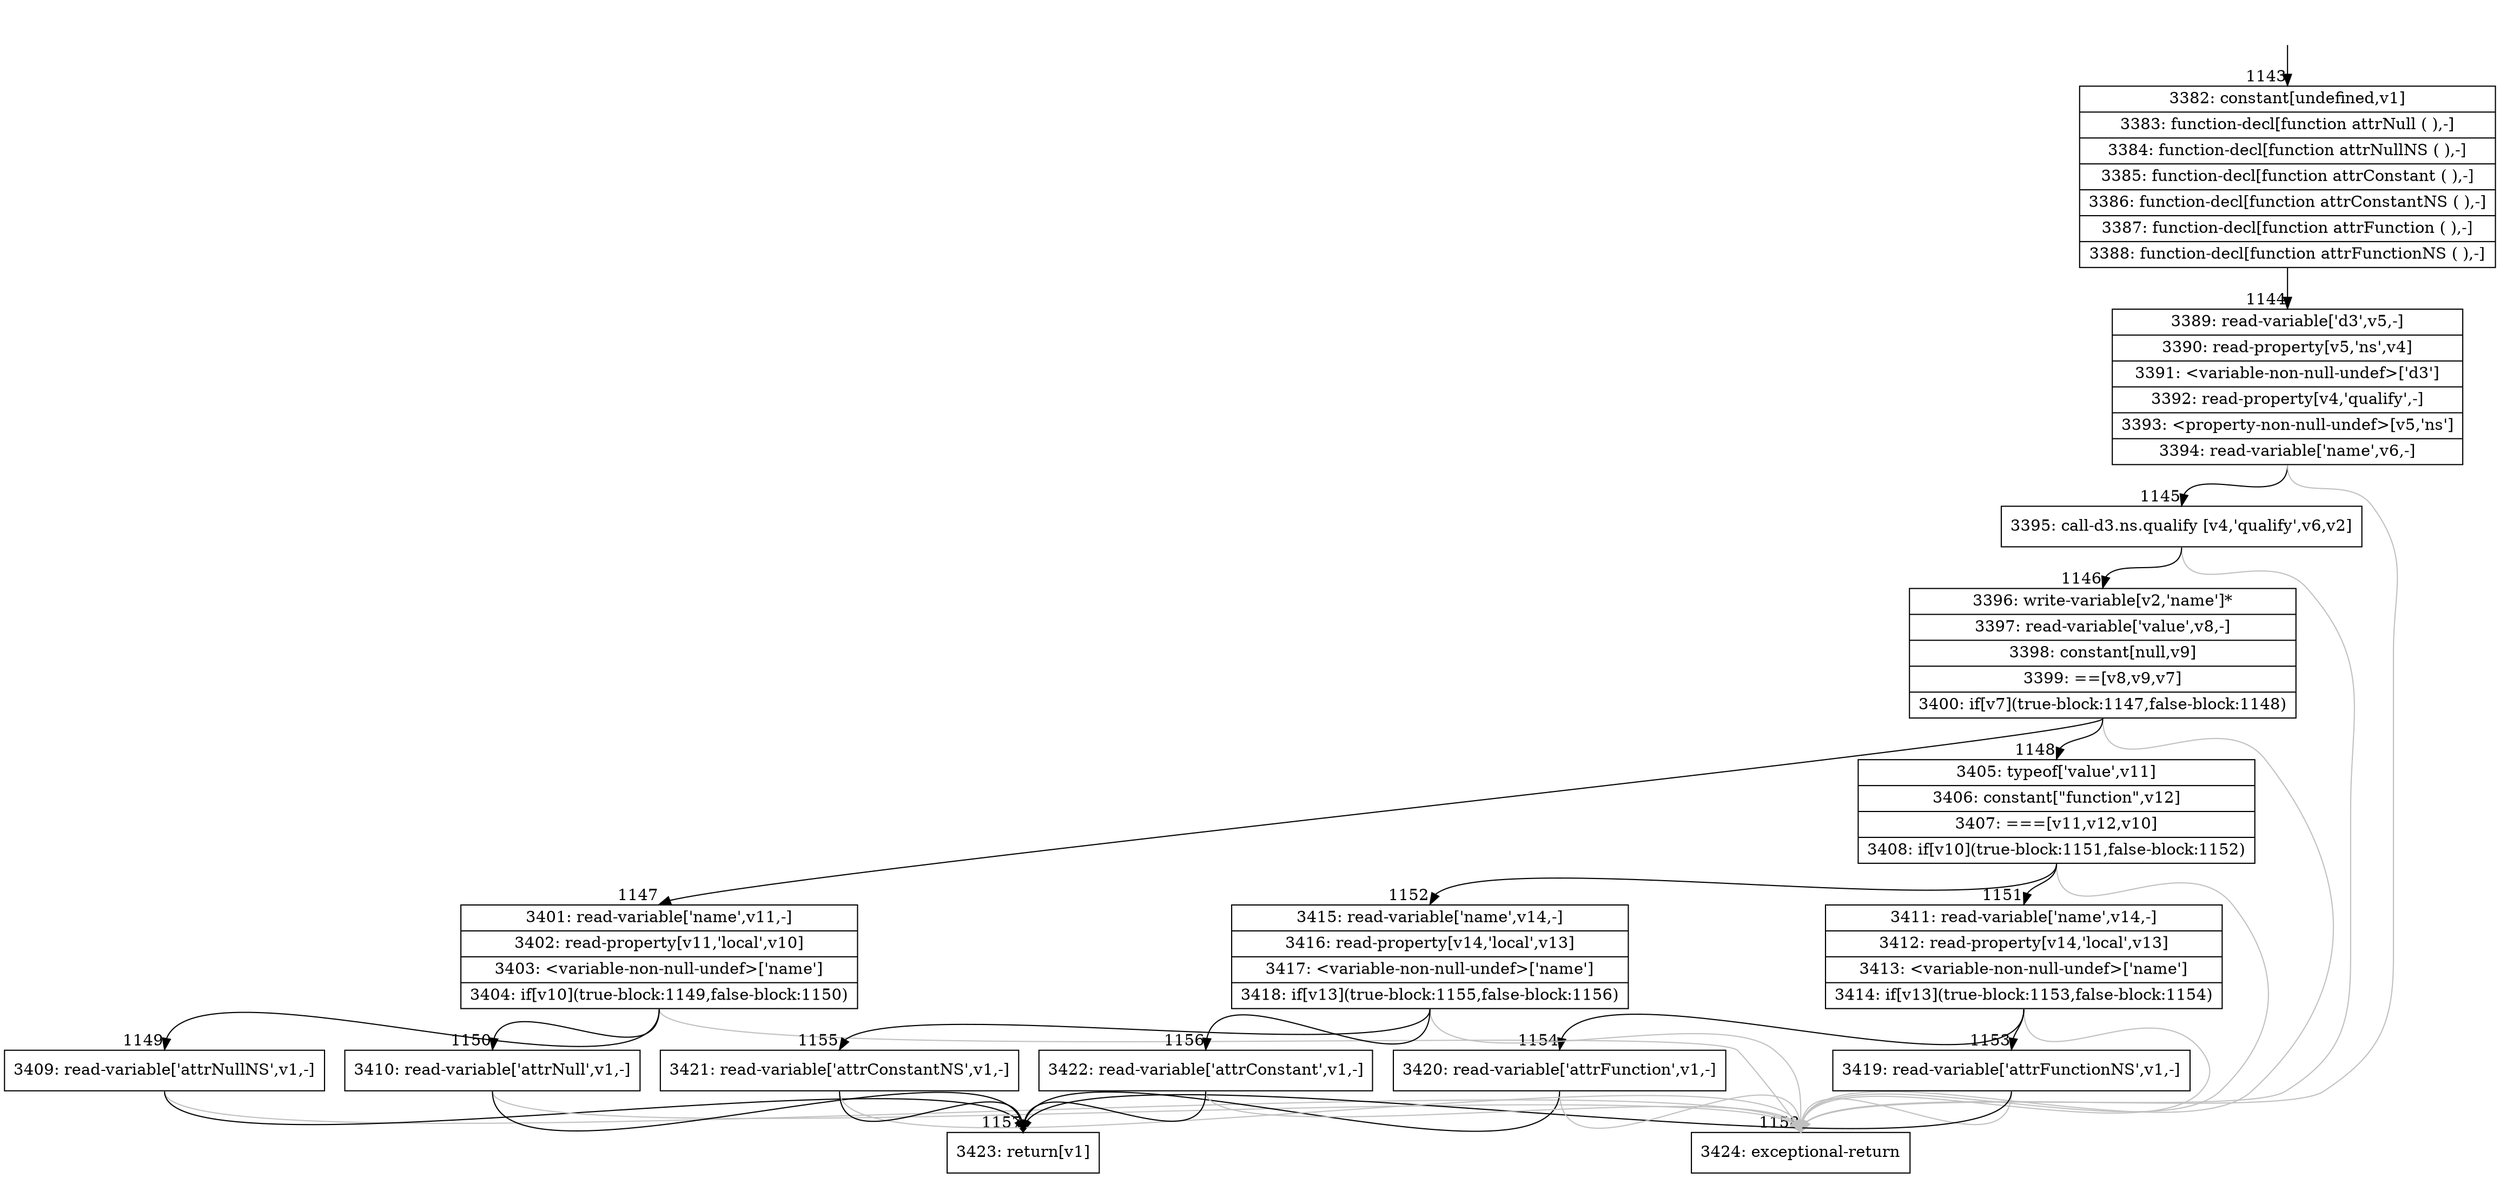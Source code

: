 digraph {
rankdir="TD"
BB_entry108[shape=none,label=""];
BB_entry108 -> BB1143 [tailport=s, headport=n, headlabel="    1143"]
BB1143 [shape=record label="{3382: constant[undefined,v1]|3383: function-decl[function attrNull ( ),-]|3384: function-decl[function attrNullNS ( ),-]|3385: function-decl[function attrConstant ( ),-]|3386: function-decl[function attrConstantNS ( ),-]|3387: function-decl[function attrFunction ( ),-]|3388: function-decl[function attrFunctionNS ( ),-]}" ] 
BB1143 -> BB1144 [tailport=s, headport=n, headlabel="      1144"]
BB1144 [shape=record label="{3389: read-variable['d3',v5,-]|3390: read-property[v5,'ns',v4]|3391: \<variable-non-null-undef\>['d3']|3392: read-property[v4,'qualify',-]|3393: \<property-non-null-undef\>[v5,'ns']|3394: read-variable['name',v6,-]}" ] 
BB1144 -> BB1145 [tailport=s, headport=n, headlabel="      1145"]
BB1144 -> BB1158 [tailport=s, headport=n, color=gray, headlabel="      1158"]
BB1145 [shape=record label="{3395: call-d3.ns.qualify [v4,'qualify',v6,v2]}" ] 
BB1145 -> BB1146 [tailport=s, headport=n, headlabel="      1146"]
BB1145 -> BB1158 [tailport=s, headport=n, color=gray]
BB1146 [shape=record label="{3396: write-variable[v2,'name']*|3397: read-variable['value',v8,-]|3398: constant[null,v9]|3399: ==[v8,v9,v7]|3400: if[v7](true-block:1147,false-block:1148)}" ] 
BB1146 -> BB1147 [tailport=s, headport=n, headlabel="      1147"]
BB1146 -> BB1148 [tailport=s, headport=n, headlabel="      1148"]
BB1146 -> BB1158 [tailport=s, headport=n, color=gray]
BB1147 [shape=record label="{3401: read-variable['name',v11,-]|3402: read-property[v11,'local',v10]|3403: \<variable-non-null-undef\>['name']|3404: if[v10](true-block:1149,false-block:1150)}" ] 
BB1147 -> BB1149 [tailport=s, headport=n, headlabel="      1149"]
BB1147 -> BB1150 [tailport=s, headport=n, headlabel="      1150"]
BB1147 -> BB1158 [tailport=s, headport=n, color=gray]
BB1148 [shape=record label="{3405: typeof['value',v11]|3406: constant[\"function\",v12]|3407: ===[v11,v12,v10]|3408: if[v10](true-block:1151,false-block:1152)}" ] 
BB1148 -> BB1151 [tailport=s, headport=n, headlabel="      1151"]
BB1148 -> BB1152 [tailport=s, headport=n, headlabel="      1152"]
BB1148 -> BB1158 [tailport=s, headport=n, color=gray]
BB1149 [shape=record label="{3409: read-variable['attrNullNS',v1,-]}" ] 
BB1149 -> BB1157 [tailport=s, headport=n, headlabel="      1157"]
BB1149 -> BB1158 [tailport=s, headport=n, color=gray]
BB1150 [shape=record label="{3410: read-variable['attrNull',v1,-]}" ] 
BB1150 -> BB1157 [tailport=s, headport=n]
BB1150 -> BB1158 [tailport=s, headport=n, color=gray]
BB1151 [shape=record label="{3411: read-variable['name',v14,-]|3412: read-property[v14,'local',v13]|3413: \<variable-non-null-undef\>['name']|3414: if[v13](true-block:1153,false-block:1154)}" ] 
BB1151 -> BB1153 [tailport=s, headport=n, headlabel="      1153"]
BB1151 -> BB1154 [tailport=s, headport=n, headlabel="      1154"]
BB1151 -> BB1158 [tailport=s, headport=n, color=gray]
BB1152 [shape=record label="{3415: read-variable['name',v14,-]|3416: read-property[v14,'local',v13]|3417: \<variable-non-null-undef\>['name']|3418: if[v13](true-block:1155,false-block:1156)}" ] 
BB1152 -> BB1155 [tailport=s, headport=n, headlabel="      1155"]
BB1152 -> BB1156 [tailport=s, headport=n, headlabel="      1156"]
BB1152 -> BB1158 [tailport=s, headport=n, color=gray]
BB1153 [shape=record label="{3419: read-variable['attrFunctionNS',v1,-]}" ] 
BB1153 -> BB1157 [tailport=s, headport=n]
BB1153 -> BB1158 [tailport=s, headport=n, color=gray]
BB1154 [shape=record label="{3420: read-variable['attrFunction',v1,-]}" ] 
BB1154 -> BB1157 [tailport=s, headport=n]
BB1154 -> BB1158 [tailport=s, headport=n, color=gray]
BB1155 [shape=record label="{3421: read-variable['attrConstantNS',v1,-]}" ] 
BB1155 -> BB1157 [tailport=s, headport=n]
BB1155 -> BB1158 [tailport=s, headport=n, color=gray]
BB1156 [shape=record label="{3422: read-variable['attrConstant',v1,-]}" ] 
BB1156 -> BB1157 [tailport=s, headport=n]
BB1156 -> BB1158 [tailport=s, headport=n, color=gray]
BB1157 [shape=record label="{3423: return[v1]}" ] 
BB1158 [shape=record label="{3424: exceptional-return}" ] 
//#$~ 678
}
